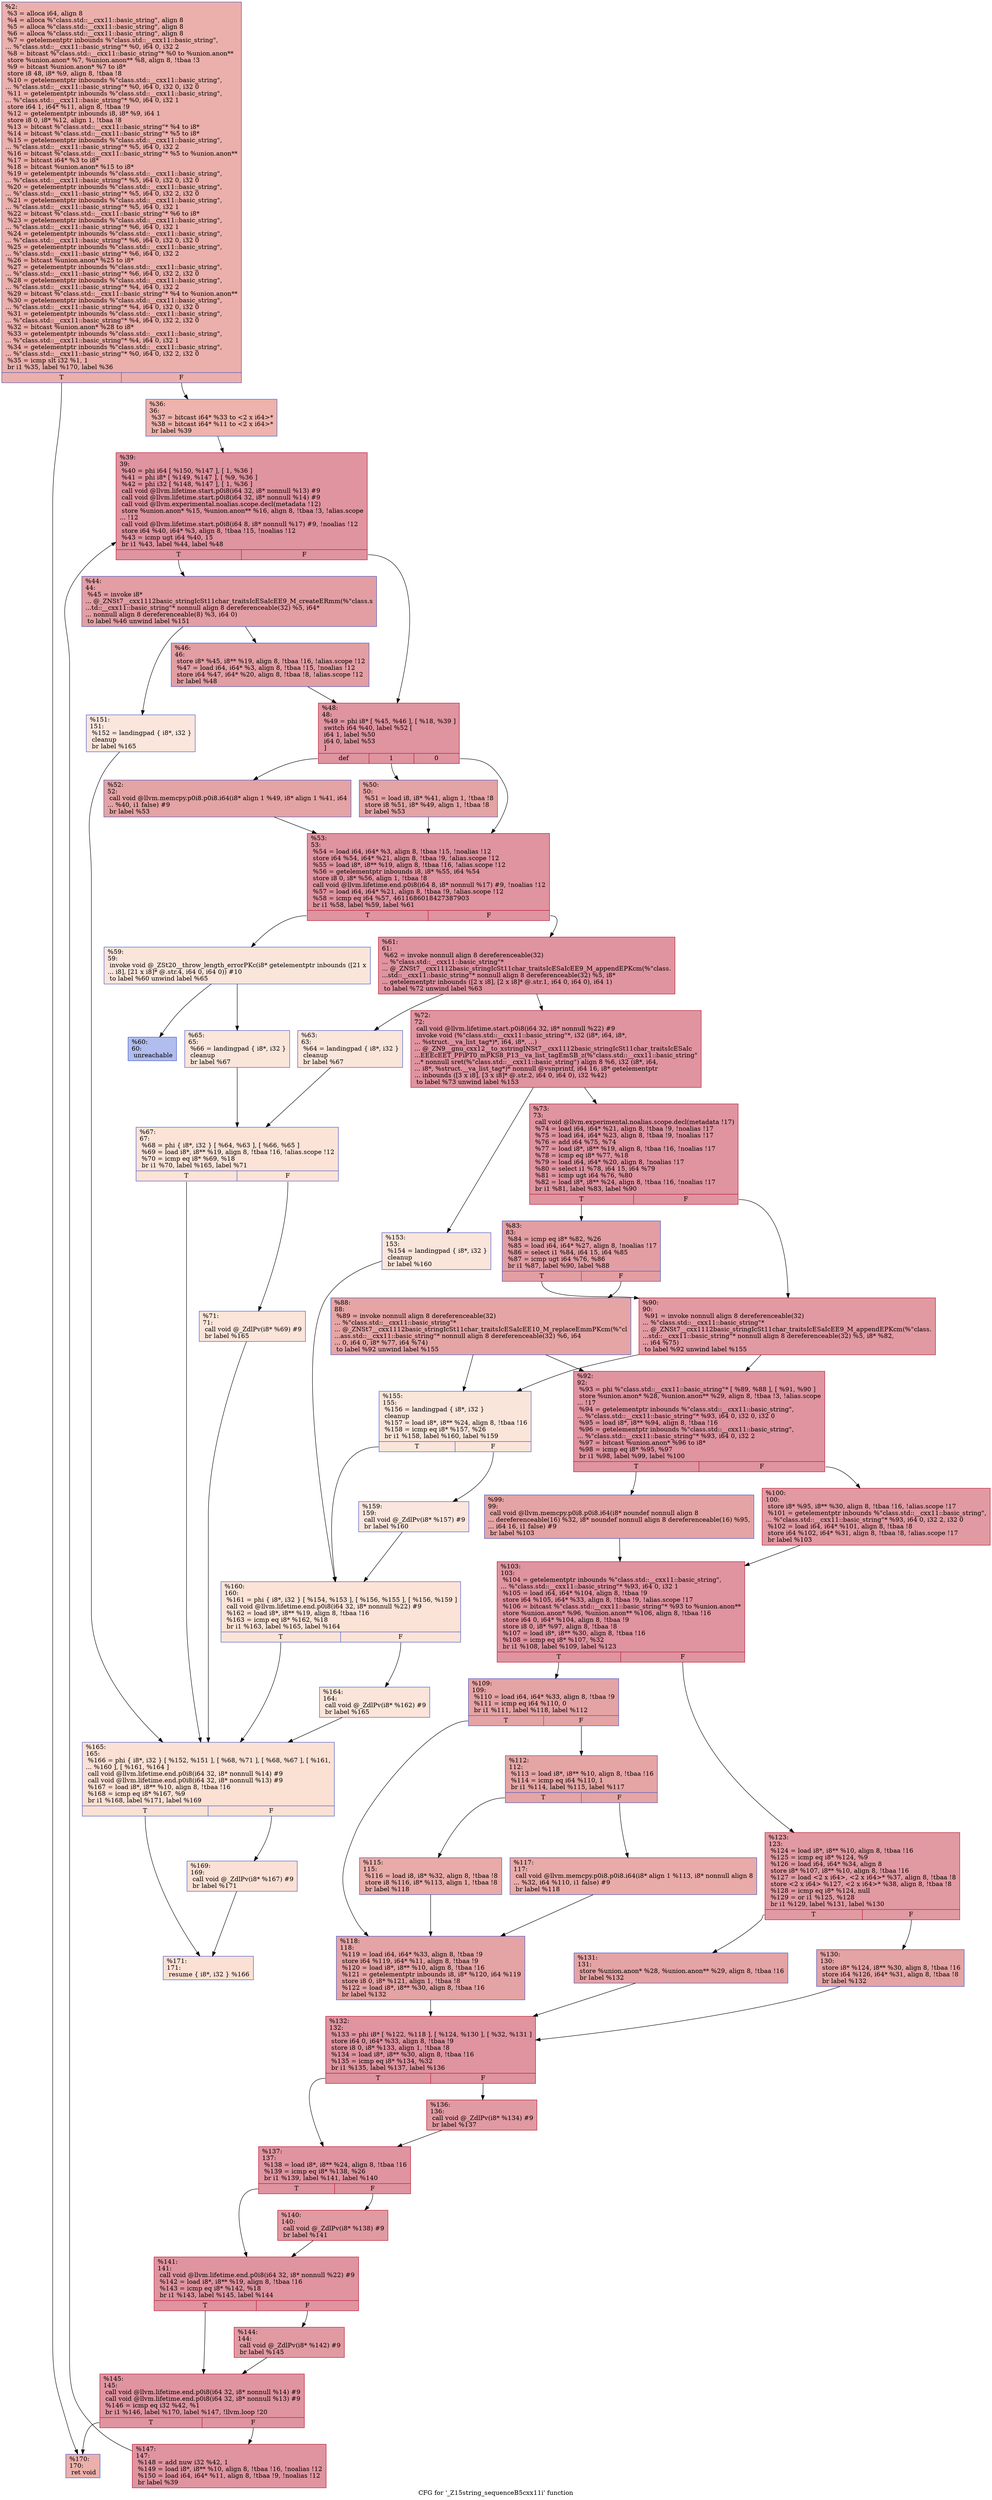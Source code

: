 digraph "CFG for '_Z15string_sequenceB5cxx11i' function" {
	label="CFG for '_Z15string_sequenceB5cxx11i' function";

	Node0x5572fa262550 [shape=record,color="#3d50c3ff", style=filled, fillcolor="#d24b4070",label="{%2:\l  %3 = alloca i64, align 8\l  %4 = alloca %\"class.std::__cxx11::basic_string\", align 8\l  %5 = alloca %\"class.std::__cxx11::basic_string\", align 8\l  %6 = alloca %\"class.std::__cxx11::basic_string\", align 8\l  %7 = getelementptr inbounds %\"class.std::__cxx11::basic_string\",\l... %\"class.std::__cxx11::basic_string\"* %0, i64 0, i32 2\l  %8 = bitcast %\"class.std::__cxx11::basic_string\"* %0 to %union.anon**\l  store %union.anon* %7, %union.anon** %8, align 8, !tbaa !3\l  %9 = bitcast %union.anon* %7 to i8*\l  store i8 48, i8* %9, align 8, !tbaa !8\l  %10 = getelementptr inbounds %\"class.std::__cxx11::basic_string\",\l... %\"class.std::__cxx11::basic_string\"* %0, i64 0, i32 0, i32 0\l  %11 = getelementptr inbounds %\"class.std::__cxx11::basic_string\",\l... %\"class.std::__cxx11::basic_string\"* %0, i64 0, i32 1\l  store i64 1, i64* %11, align 8, !tbaa !9\l  %12 = getelementptr inbounds i8, i8* %9, i64 1\l  store i8 0, i8* %12, align 1, !tbaa !8\l  %13 = bitcast %\"class.std::__cxx11::basic_string\"* %4 to i8*\l  %14 = bitcast %\"class.std::__cxx11::basic_string\"* %5 to i8*\l  %15 = getelementptr inbounds %\"class.std::__cxx11::basic_string\",\l... %\"class.std::__cxx11::basic_string\"* %5, i64 0, i32 2\l  %16 = bitcast %\"class.std::__cxx11::basic_string\"* %5 to %union.anon**\l  %17 = bitcast i64* %3 to i8*\l  %18 = bitcast %union.anon* %15 to i8*\l  %19 = getelementptr inbounds %\"class.std::__cxx11::basic_string\",\l... %\"class.std::__cxx11::basic_string\"* %5, i64 0, i32 0, i32 0\l  %20 = getelementptr inbounds %\"class.std::__cxx11::basic_string\",\l... %\"class.std::__cxx11::basic_string\"* %5, i64 0, i32 2, i32 0\l  %21 = getelementptr inbounds %\"class.std::__cxx11::basic_string\",\l... %\"class.std::__cxx11::basic_string\"* %5, i64 0, i32 1\l  %22 = bitcast %\"class.std::__cxx11::basic_string\"* %6 to i8*\l  %23 = getelementptr inbounds %\"class.std::__cxx11::basic_string\",\l... %\"class.std::__cxx11::basic_string\"* %6, i64 0, i32 1\l  %24 = getelementptr inbounds %\"class.std::__cxx11::basic_string\",\l... %\"class.std::__cxx11::basic_string\"* %6, i64 0, i32 0, i32 0\l  %25 = getelementptr inbounds %\"class.std::__cxx11::basic_string\",\l... %\"class.std::__cxx11::basic_string\"* %6, i64 0, i32 2\l  %26 = bitcast %union.anon* %25 to i8*\l  %27 = getelementptr inbounds %\"class.std::__cxx11::basic_string\",\l... %\"class.std::__cxx11::basic_string\"* %6, i64 0, i32 2, i32 0\l  %28 = getelementptr inbounds %\"class.std::__cxx11::basic_string\",\l... %\"class.std::__cxx11::basic_string\"* %4, i64 0, i32 2\l  %29 = bitcast %\"class.std::__cxx11::basic_string\"* %4 to %union.anon**\l  %30 = getelementptr inbounds %\"class.std::__cxx11::basic_string\",\l... %\"class.std::__cxx11::basic_string\"* %4, i64 0, i32 0, i32 0\l  %31 = getelementptr inbounds %\"class.std::__cxx11::basic_string\",\l... %\"class.std::__cxx11::basic_string\"* %4, i64 0, i32 2, i32 0\l  %32 = bitcast %union.anon* %28 to i8*\l  %33 = getelementptr inbounds %\"class.std::__cxx11::basic_string\",\l... %\"class.std::__cxx11::basic_string\"* %4, i64 0, i32 1\l  %34 = getelementptr inbounds %\"class.std::__cxx11::basic_string\",\l... %\"class.std::__cxx11::basic_string\"* %0, i64 0, i32 2, i32 0\l  %35 = icmp slt i32 %1, 1\l  br i1 %35, label %170, label %36\l|{<s0>T|<s1>F}}"];
	Node0x5572fa262550:s0 -> Node0x5572fa262d00;
	Node0x5572fa262550:s1 -> Node0x5572fa265630;
	Node0x5572fa265630 [shape=record,color="#3d50c3ff", style=filled, fillcolor="#d6524470",label="{%36:\l36:                                               \l  %37 = bitcast i64* %33 to \<2 x i64\>*\l  %38 = bitcast i64* %11 to \<2 x i64\>*\l  br label %39\l}"];
	Node0x5572fa265630 -> Node0x5572fa265e60;
	Node0x5572fa265e60 [shape=record,color="#b70d28ff", style=filled, fillcolor="#b70d2870",label="{%39:\l39:                                               \l  %40 = phi i64 [ %150, %147 ], [ 1, %36 ]\l  %41 = phi i8* [ %149, %147 ], [ %9, %36 ]\l  %42 = phi i32 [ %148, %147 ], [ 1, %36 ]\l  call void @llvm.lifetime.start.p0i8(i64 32, i8* nonnull %13) #9\l  call void @llvm.lifetime.start.p0i8(i64 32, i8* nonnull %14) #9\l  call void @llvm.experimental.noalias.scope.decl(metadata !12)\l  store %union.anon* %15, %union.anon** %16, align 8, !tbaa !3, !alias.scope\l... !12\l  call void @llvm.lifetime.start.p0i8(i64 8, i8* nonnull %17) #9, !noalias !12\l  store i64 %40, i64* %3, align 8, !tbaa !15, !noalias !12\l  %43 = icmp ugt i64 %40, 15\l  br i1 %43, label %44, label %48\l|{<s0>T|<s1>F}}"];
	Node0x5572fa265e60:s0 -> Node0x5572fa267fe0;
	Node0x5572fa265e60:s1 -> Node0x5572fa268070;
	Node0x5572fa267fe0 [shape=record,color="#3d50c3ff", style=filled, fillcolor="#be242e70",label="{%44:\l44:                                               \l  %45 = invoke i8*\l... @_ZNSt7__cxx1112basic_stringIcSt11char_traitsIcESaIcEE9_M_createERmm(%\"class.s\l...td::__cxx11::basic_string\"* nonnull align 8 dereferenceable(32) %5, i64*\l... nonnull align 8 dereferenceable(8) %3, i64 0)\l          to label %46 unwind label %151\l}"];
	Node0x5572fa267fe0 -> Node0x5572fa2682a0;
	Node0x5572fa267fe0 -> Node0x5572fa2682f0;
	Node0x5572fa2682a0 [shape=record,color="#3d50c3ff", style=filled, fillcolor="#be242e70",label="{%46:\l46:                                               \l  store i8* %45, i8** %19, align 8, !tbaa !16, !alias.scope !12\l  %47 = load i64, i64* %3, align 8, !tbaa !15, !noalias !12\l  store i64 %47, i64* %20, align 8, !tbaa !8, !alias.scope !12\l  br label %48\l}"];
	Node0x5572fa2682a0 -> Node0x5572fa268070;
	Node0x5572fa268070 [shape=record,color="#b70d28ff", style=filled, fillcolor="#b70d2870",label="{%48:\l48:                                               \l  %49 = phi i8* [ %45, %46 ], [ %18, %39 ]\l  switch i64 %40, label %52 [\l    i64 1, label %50\l    i64 0, label %53\l  ]\l|{<s0>def|<s1>1|<s2>0}}"];
	Node0x5572fa268070:s0 -> Node0x5572fa269040;
	Node0x5572fa268070:s1 -> Node0x5572fa269090;
	Node0x5572fa268070:s2 -> Node0x5572fa269120;
	Node0x5572fa269090 [shape=record,color="#3d50c3ff", style=filled, fillcolor="#c32e3170",label="{%50:\l50:                                               \l  %51 = load i8, i8* %41, align 1, !tbaa !8\l  store i8 %51, i8* %49, align 1, !tbaa !8\l  br label %53\l}"];
	Node0x5572fa269090 -> Node0x5572fa269120;
	Node0x5572fa269040 [shape=record,color="#3d50c3ff", style=filled, fillcolor="#c32e3170",label="{%52:\l52:                                               \l  call void @llvm.memcpy.p0i8.p0i8.i64(i8* align 1 %49, i8* align 1 %41, i64\l... %40, i1 false) #9\l  br label %53\l}"];
	Node0x5572fa269040 -> Node0x5572fa269120;
	Node0x5572fa269120 [shape=record,color="#b70d28ff", style=filled, fillcolor="#b70d2870",label="{%53:\l53:                                               \l  %54 = load i64, i64* %3, align 8, !tbaa !15, !noalias !12\l  store i64 %54, i64* %21, align 8, !tbaa !9, !alias.scope !12\l  %55 = load i8*, i8** %19, align 8, !tbaa !16, !alias.scope !12\l  %56 = getelementptr inbounds i8, i8* %55, i64 %54\l  store i8 0, i8* %56, align 1, !tbaa !8\l  call void @llvm.lifetime.end.p0i8(i64 8, i8* nonnull %17) #9, !noalias !12\l  %57 = load i64, i64* %21, align 8, !tbaa !9, !alias.scope !12\l  %58 = icmp eq i64 %57, 4611686018427387903\l  br i1 %58, label %59, label %61\l|{<s0>T|<s1>F}}"];
	Node0x5572fa269120:s0 -> Node0x5572fa26aa80;
	Node0x5572fa269120:s1 -> Node0x5572fa26ab10;
	Node0x5572fa26aa80 [shape=record,color="#3d50c3ff", style=filled, fillcolor="#f4c5ad70",label="{%59:\l59:                                               \l  invoke void @_ZSt20__throw_length_errorPKc(i8* getelementptr inbounds ([21 x\l... i8], [21 x i8]* @.str.4, i64 0, i64 0)) #10\l          to label %60 unwind label %65\l}"];
	Node0x5572fa26aa80 -> Node0x5572fa26ad10;
	Node0x5572fa26aa80 -> Node0x5572fa26ad60;
	Node0x5572fa26ad10 [shape=record,color="#3d50c3ff", style=filled, fillcolor="#4f69d970",label="{%60:\l60:                                               \l  unreachable\l}"];
	Node0x5572fa26ab10 [shape=record,color="#b70d28ff", style=filled, fillcolor="#b70d2870",label="{%61:\l61:                                               \l  %62 = invoke nonnull align 8 dereferenceable(32)\l... %\"class.std::__cxx11::basic_string\"*\l... @_ZNSt7__cxx1112basic_stringIcSt11char_traitsIcESaIcEE9_M_appendEPKcm(%\"class.\l...std::__cxx11::basic_string\"* nonnull align 8 dereferenceable(32) %5, i8*\l... getelementptr inbounds ([2 x i8], [2 x i8]* @.str.1, i64 0, i64 0), i64 1)\l          to label %72 unwind label %63\l}"];
	Node0x5572fa26ab10 -> Node0x5572fa26b1c0;
	Node0x5572fa26ab10 -> Node0x5572fa26b210;
	Node0x5572fa26b210 [shape=record,color="#3d50c3ff", style=filled, fillcolor="#f4c5ad70",label="{%63:\l63:                                               \l  %64 = landingpad \{ i8*, i32 \}\l          cleanup\l  br label %67\l}"];
	Node0x5572fa26b210 -> Node0x5572fa26bb50;
	Node0x5572fa26ad60 [shape=record,color="#3d50c3ff", style=filled, fillcolor="#f4c5ad70",label="{%65:\l65:                                               \l  %66 = landingpad \{ i8*, i32 \}\l          cleanup\l  br label %67\l}"];
	Node0x5572fa26ad60 -> Node0x5572fa26bb50;
	Node0x5572fa26bb50 [shape=record,color="#3d50c3ff", style=filled, fillcolor="#f6bfa670",label="{%67:\l67:                                               \l  %68 = phi \{ i8*, i32 \} [ %64, %63 ], [ %66, %65 ]\l  %69 = load i8*, i8** %19, align 8, !tbaa !16, !alias.scope !12\l  %70 = icmp eq i8* %69, %18\l  br i1 %70, label %165, label %71\l|{<s0>T|<s1>F}}"];
	Node0x5572fa26bb50:s0 -> Node0x5572fa26be80;
	Node0x5572fa26bb50:s1 -> Node0x5572fa26bed0;
	Node0x5572fa26bed0 [shape=record,color="#3d50c3ff", style=filled, fillcolor="#f5c1a970",label="{%71:\l71:                                               \l  call void @_ZdlPv(i8* %69) #9\l  br label %165\l}"];
	Node0x5572fa26bed0 -> Node0x5572fa26be80;
	Node0x5572fa26b1c0 [shape=record,color="#b70d28ff", style=filled, fillcolor="#b70d2870",label="{%72:\l72:                                               \l  call void @llvm.lifetime.start.p0i8(i64 32, i8* nonnull %22) #9\l  invoke void (%\"class.std::__cxx11::basic_string\"*, i32 (i8*, i64, i8*,\l... %struct.__va_list_tag*)*, i64, i8*, ...)\l... @_ZN9__gnu_cxx12__to_xstringINSt7__cxx1112basic_stringIcSt11char_traitsIcESaIc\l...EEEcEET_PFiPT0_mPKS8_P13__va_list_tagEmSB_z(%\"class.std::__cxx11::basic_string\"\l...* nonnull sret(%\"class.std::__cxx11::basic_string\") align 8 %6, i32 (i8*, i64,\l... i8*, %struct.__va_list_tag*)* nonnull @vsnprintf, i64 16, i8* getelementptr\l... inbounds ([3 x i8], [3 x i8]* @.str.2, i64 0, i64 0), i32 %42)\l          to label %73 unwind label %153\l}"];
	Node0x5572fa26b1c0 -> Node0x5572fa26c6e0;
	Node0x5572fa26b1c0 -> Node0x5572fa26c730;
	Node0x5572fa26c6e0 [shape=record,color="#b70d28ff", style=filled, fillcolor="#b70d2870",label="{%73:\l73:                                               \l  call void @llvm.experimental.noalias.scope.decl(metadata !17)\l  %74 = load i64, i64* %21, align 8, !tbaa !9, !noalias !17\l  %75 = load i64, i64* %23, align 8, !tbaa !9, !noalias !17\l  %76 = add i64 %75, %74\l  %77 = load i8*, i8** %19, align 8, !tbaa !16, !noalias !17\l  %78 = icmp eq i8* %77, %18\l  %79 = load i64, i64* %20, align 8, !noalias !17\l  %80 = select i1 %78, i64 15, i64 %79\l  %81 = icmp ugt i64 %76, %80\l  %82 = load i8*, i8** %24, align 8, !tbaa !16, !noalias !17\l  br i1 %81, label %83, label %90\l|{<s0>T|<s1>F}}"];
	Node0x5572fa26c6e0:s0 -> Node0x5572fa26d830;
	Node0x5572fa26c6e0:s1 -> Node0x5572fa26d8c0;
	Node0x5572fa26d830 [shape=record,color="#3d50c3ff", style=filled, fillcolor="#be242e70",label="{%83:\l83:                                               \l  %84 = icmp eq i8* %82, %26\l  %85 = load i64, i64* %27, align 8, !noalias !17\l  %86 = select i1 %84, i64 15, i64 %85\l  %87 = icmp ugt i64 %76, %86\l  br i1 %87, label %90, label %88\l|{<s0>T|<s1>F}}"];
	Node0x5572fa26d830:s0 -> Node0x5572fa26d8c0;
	Node0x5572fa26d830:s1 -> Node0x5572fa26dc40;
	Node0x5572fa26dc40 [shape=record,color="#3d50c3ff", style=filled, fillcolor="#c5333470",label="{%88:\l88:                                               \l  %89 = invoke nonnull align 8 dereferenceable(32)\l... %\"class.std::__cxx11::basic_string\"*\l... @_ZNSt7__cxx1112basic_stringIcSt11char_traitsIcESaIcEE10_M_replaceEmmPKcm(%\"cl\l...ass.std::__cxx11::basic_string\"* nonnull align 8 dereferenceable(32) %6, i64\l... 0, i64 0, i8* %77, i64 %74)\l          to label %92 unwind label %155\l}"];
	Node0x5572fa26dc40 -> Node0x5572fa26dda0;
	Node0x5572fa26dc40 -> Node0x5572fa26ddf0;
	Node0x5572fa26d8c0 [shape=record,color="#b70d28ff", style=filled, fillcolor="#bb1b2c70",label="{%90:\l90:                                               \l  %91 = invoke nonnull align 8 dereferenceable(32)\l... %\"class.std::__cxx11::basic_string\"*\l... @_ZNSt7__cxx1112basic_stringIcSt11char_traitsIcESaIcEE9_M_appendEPKcm(%\"class.\l...std::__cxx11::basic_string\"* nonnull align 8 dereferenceable(32) %5, i8* %82,\l... i64 %75)\l          to label %92 unwind label %155\l}"];
	Node0x5572fa26d8c0 -> Node0x5572fa26dda0;
	Node0x5572fa26d8c0 -> Node0x5572fa26ddf0;
	Node0x5572fa26dda0 [shape=record,color="#b70d28ff", style=filled, fillcolor="#b70d2870",label="{%92:\l92:                                               \l  %93 = phi %\"class.std::__cxx11::basic_string\"* [ %89, %88 ], [ %91, %90 ]\l  store %union.anon* %28, %union.anon** %29, align 8, !tbaa !3, !alias.scope\l... !17\l  %94 = getelementptr inbounds %\"class.std::__cxx11::basic_string\",\l... %\"class.std::__cxx11::basic_string\"* %93, i64 0, i32 0, i32 0\l  %95 = load i8*, i8** %94, align 8, !tbaa !16\l  %96 = getelementptr inbounds %\"class.std::__cxx11::basic_string\",\l... %\"class.std::__cxx11::basic_string\"* %93, i64 0, i32 2\l  %97 = bitcast %union.anon* %96 to i8*\l  %98 = icmp eq i8* %95, %97\l  br i1 %98, label %99, label %100\l|{<s0>T|<s1>F}}"];
	Node0x5572fa26dda0:s0 -> Node0x5572fa26e700;
	Node0x5572fa26dda0:s1 -> Node0x5572fa26e750;
	Node0x5572fa26e700 [shape=record,color="#3d50c3ff", style=filled, fillcolor="#c32e3170",label="{%99:\l99:                                               \l  call void @llvm.memcpy.p0i8.p0i8.i64(i8* noundef nonnull align 8\l... dereferenceable(16) %32, i8* noundef nonnull align 8 dereferenceable(16) %95,\l... i64 16, i1 false) #9\l  br label %103\l}"];
	Node0x5572fa26e700 -> Node0x5572fa26ea90;
	Node0x5572fa26e750 [shape=record,color="#b70d28ff", style=filled, fillcolor="#bb1b2c70",label="{%100:\l100:                                              \l  store i8* %95, i8** %30, align 8, !tbaa !16, !alias.scope !17\l  %101 = getelementptr inbounds %\"class.std::__cxx11::basic_string\",\l... %\"class.std::__cxx11::basic_string\"* %93, i64 0, i32 2, i32 0\l  %102 = load i64, i64* %101, align 8, !tbaa !8\l  store i64 %102, i64* %31, align 8, !tbaa !8, !alias.scope !17\l  br label %103\l}"];
	Node0x5572fa26e750 -> Node0x5572fa26ea90;
	Node0x5572fa26ea90 [shape=record,color="#b70d28ff", style=filled, fillcolor="#b70d2870",label="{%103:\l103:                                              \l  %104 = getelementptr inbounds %\"class.std::__cxx11::basic_string\",\l... %\"class.std::__cxx11::basic_string\"* %93, i64 0, i32 1\l  %105 = load i64, i64* %104, align 8, !tbaa !9\l  store i64 %105, i64* %33, align 8, !tbaa !9, !alias.scope !17\l  %106 = bitcast %\"class.std::__cxx11::basic_string\"* %93 to %union.anon**\l  store %union.anon* %96, %union.anon** %106, align 8, !tbaa !16\l  store i64 0, i64* %104, align 8, !tbaa !9\l  store i8 0, i8* %97, align 8, !tbaa !8\l  %107 = load i8*, i8** %30, align 8, !tbaa !16\l  %108 = icmp eq i8* %107, %32\l  br i1 %108, label %109, label %123\l|{<s0>T|<s1>F}}"];
	Node0x5572fa26ea90:s0 -> Node0x5572fa26f350;
	Node0x5572fa26ea90:s1 -> Node0x5572fa26f3e0;
	Node0x5572fa26f350 [shape=record,color="#3d50c3ff", style=filled, fillcolor="#c32e3170",label="{%109:\l109:                                              \l  %110 = load i64, i64* %33, align 8, !tbaa !9\l  %111 = icmp eq i64 %110, 0\l  br i1 %111, label %118, label %112\l|{<s0>T|<s1>F}}"];
	Node0x5572fa26f350:s0 -> Node0x5572fa26f620;
	Node0x5572fa26f350:s1 -> Node0x5572fa26f670;
	Node0x5572fa26f670 [shape=record,color="#3d50c3ff", style=filled, fillcolor="#c5333470",label="{%112:\l112:                                              \l  %113 = load i8*, i8** %10, align 8, !tbaa !16\l  %114 = icmp eq i64 %110, 1\l  br i1 %114, label %115, label %117\l|{<s0>T|<s1>F}}"];
	Node0x5572fa26f670:s0 -> Node0x5572fa26f8b0;
	Node0x5572fa26f670:s1 -> Node0x5572fa26f900;
	Node0x5572fa26f8b0 [shape=record,color="#3d50c3ff", style=filled, fillcolor="#cc403a70",label="{%115:\l115:                                              \l  %116 = load i8, i8* %32, align 8, !tbaa !8\l  store i8 %116, i8* %113, align 1, !tbaa !8\l  br label %118\l}"];
	Node0x5572fa26f8b0 -> Node0x5572fa26f620;
	Node0x5572fa26f900 [shape=record,color="#3d50c3ff", style=filled, fillcolor="#cc403a70",label="{%117:\l117:                                              \l  call void @llvm.memcpy.p0i8.p0i8.i64(i8* align 1 %113, i8* nonnull align 8\l... %32, i64 %110, i1 false) #9\l  br label %118\l}"];
	Node0x5572fa26f900 -> Node0x5572fa26f620;
	Node0x5572fa26f620 [shape=record,color="#3d50c3ff", style=filled, fillcolor="#c32e3170",label="{%118:\l118:                                              \l  %119 = load i64, i64* %33, align 8, !tbaa !9\l  store i64 %119, i64* %11, align 8, !tbaa !9\l  %120 = load i8*, i8** %10, align 8, !tbaa !16\l  %121 = getelementptr inbounds i8, i8* %120, i64 %119\l  store i8 0, i8* %121, align 1, !tbaa !8\l  %122 = load i8*, i8** %30, align 8, !tbaa !16\l  br label %132\l}"];
	Node0x5572fa26f620 -> Node0x5572fa2700f0;
	Node0x5572fa26f3e0 [shape=record,color="#b70d28ff", style=filled, fillcolor="#bb1b2c70",label="{%123:\l123:                                              \l  %124 = load i8*, i8** %10, align 8, !tbaa !16\l  %125 = icmp eq i8* %124, %9\l  %126 = load i64, i64* %34, align 8\l  store i8* %107, i8** %10, align 8, !tbaa !16\l  %127 = load \<2 x i64\>, \<2 x i64\>* %37, align 8, !tbaa !8\l  store \<2 x i64\> %127, \<2 x i64\>* %38, align 8, !tbaa !8\l  %128 = icmp eq i8* %124, null\l  %129 = or i1 %125, %128\l  br i1 %129, label %131, label %130\l|{<s0>T|<s1>F}}"];
	Node0x5572fa26f3e0:s0 -> Node0x5572fa263b30;
	Node0x5572fa26f3e0:s1 -> Node0x5572fa271830;
	Node0x5572fa271830 [shape=record,color="#3d50c3ff", style=filled, fillcolor="#c32e3170",label="{%130:\l130:                                              \l  store i8* %124, i8** %30, align 8, !tbaa !16\l  store i64 %126, i64* %31, align 8, !tbaa !8\l  br label %132\l}"];
	Node0x5572fa271830 -> Node0x5572fa2700f0;
	Node0x5572fa263b30 [shape=record,color="#3d50c3ff", style=filled, fillcolor="#c32e3170",label="{%131:\l131:                                              \l  store %union.anon* %28, %union.anon** %29, align 8, !tbaa !16\l  br label %132\l}"];
	Node0x5572fa263b30 -> Node0x5572fa2700f0;
	Node0x5572fa2700f0 [shape=record,color="#b70d28ff", style=filled, fillcolor="#b70d2870",label="{%132:\l132:                                              \l  %133 = phi i8* [ %122, %118 ], [ %124, %130 ], [ %32, %131 ]\l  store i64 0, i64* %33, align 8, !tbaa !9\l  store i8 0, i8* %133, align 1, !tbaa !8\l  %134 = load i8*, i8** %30, align 8, !tbaa !16\l  %135 = icmp eq i8* %134, %32\l  br i1 %135, label %137, label %136\l|{<s0>T|<s1>F}}"];
	Node0x5572fa2700f0:s0 -> Node0x5572fa271eb0;
	Node0x5572fa2700f0:s1 -> Node0x5572fa271f00;
	Node0x5572fa271f00 [shape=record,color="#b70d28ff", style=filled, fillcolor="#bb1b2c70",label="{%136:\l136:                                              \l  call void @_ZdlPv(i8* %134) #9\l  br label %137\l}"];
	Node0x5572fa271f00 -> Node0x5572fa271eb0;
	Node0x5572fa271eb0 [shape=record,color="#b70d28ff", style=filled, fillcolor="#b70d2870",label="{%137:\l137:                                              \l  %138 = load i8*, i8** %24, align 8, !tbaa !16\l  %139 = icmp eq i8* %138, %26\l  br i1 %139, label %141, label %140\l|{<s0>T|<s1>F}}"];
	Node0x5572fa271eb0:s0 -> Node0x5572fa272280;
	Node0x5572fa271eb0:s1 -> Node0x5572fa2722d0;
	Node0x5572fa2722d0 [shape=record,color="#b70d28ff", style=filled, fillcolor="#bb1b2c70",label="{%140:\l140:                                              \l  call void @_ZdlPv(i8* %138) #9\l  br label %141\l}"];
	Node0x5572fa2722d0 -> Node0x5572fa272280;
	Node0x5572fa272280 [shape=record,color="#b70d28ff", style=filled, fillcolor="#b70d2870",label="{%141:\l141:                                              \l  call void @llvm.lifetime.end.p0i8(i64 32, i8* nonnull %22) #9\l  %142 = load i8*, i8** %19, align 8, !tbaa !16\l  %143 = icmp eq i8* %142, %18\l  br i1 %143, label %145, label %144\l|{<s0>T|<s1>F}}"];
	Node0x5572fa272280:s0 -> Node0x5572fa2727a0;
	Node0x5572fa272280:s1 -> Node0x5572fa2727f0;
	Node0x5572fa2727f0 [shape=record,color="#b70d28ff", style=filled, fillcolor="#bb1b2c70",label="{%144:\l144:                                              \l  call void @_ZdlPv(i8* %142) #9\l  br label %145\l}"];
	Node0x5572fa2727f0 -> Node0x5572fa2727a0;
	Node0x5572fa2727a0 [shape=record,color="#b70d28ff", style=filled, fillcolor="#b70d2870",label="{%145:\l145:                                              \l  call void @llvm.lifetime.end.p0i8(i64 32, i8* nonnull %14) #9\l  call void @llvm.lifetime.end.p0i8(i64 32, i8* nonnull %13) #9\l  %146 = icmp eq i32 %42, %1\l  br i1 %146, label %170, label %147, !llvm.loop !20\l|{<s0>T|<s1>F}}"];
	Node0x5572fa2727a0:s0 -> Node0x5572fa262d00;
	Node0x5572fa2727a0:s1 -> Node0x5572fa265f50;
	Node0x5572fa265f50 [shape=record,color="#b70d28ff", style=filled, fillcolor="#b70d2870",label="{%147:\l147:                                              \l  %148 = add nuw i32 %42, 1\l  %149 = load i8*, i8** %10, align 8, !tbaa !16, !noalias !12\l  %150 = load i64, i64* %11, align 8, !tbaa !9, !noalias !12\l  br label %39\l}"];
	Node0x5572fa265f50 -> Node0x5572fa265e60;
	Node0x5572fa2682f0 [shape=record,color="#3d50c3ff", style=filled, fillcolor="#f3c7b170",label="{%151:\l151:                                              \l  %152 = landingpad \{ i8*, i32 \}\l          cleanup\l  br label %165\l}"];
	Node0x5572fa2682f0 -> Node0x5572fa26be80;
	Node0x5572fa26c730 [shape=record,color="#3d50c3ff", style=filled, fillcolor="#f4c5ad70",label="{%153:\l153:                                              \l  %154 = landingpad \{ i8*, i32 \}\l          cleanup\l  br label %160\l}"];
	Node0x5572fa26c730 -> Node0x5572fa2731a0;
	Node0x5572fa26ddf0 [shape=record,color="#3d50c3ff", style=filled, fillcolor="#f4c5ad70",label="{%155:\l155:                                              \l  %156 = landingpad \{ i8*, i32 \}\l          cleanup\l  %157 = load i8*, i8** %24, align 8, !tbaa !16\l  %158 = icmp eq i8* %157, %26\l  br i1 %158, label %160, label %159\l|{<s0>T|<s1>F}}"];
	Node0x5572fa26ddf0:s0 -> Node0x5572fa2731a0;
	Node0x5572fa26ddf0:s1 -> Node0x5572fa2733d0;
	Node0x5572fa2733d0 [shape=record,color="#3d50c3ff", style=filled, fillcolor="#f3c7b170",label="{%159:\l159:                                              \l  call void @_ZdlPv(i8* %157) #9\l  br label %160\l}"];
	Node0x5572fa2733d0 -> Node0x5572fa2731a0;
	Node0x5572fa2731a0 [shape=record,color="#3d50c3ff", style=filled, fillcolor="#f6bfa670",label="{%160:\l160:                                              \l  %161 = phi \{ i8*, i32 \} [ %154, %153 ], [ %156, %155 ], [ %156, %159 ]\l  call void @llvm.lifetime.end.p0i8(i64 32, i8* nonnull %22) #9\l  %162 = load i8*, i8** %19, align 8, !tbaa !16\l  %163 = icmp eq i8* %162, %18\l  br i1 %163, label %165, label %164\l|{<s0>T|<s1>F}}"];
	Node0x5572fa2731a0:s0 -> Node0x5572fa26be80;
	Node0x5572fa2731a0:s1 -> Node0x5572fa273990;
	Node0x5572fa273990 [shape=record,color="#3d50c3ff", style=filled, fillcolor="#f5c1a970",label="{%164:\l164:                                              \l  call void @_ZdlPv(i8* %162) #9\l  br label %165\l}"];
	Node0x5572fa273990 -> Node0x5572fa26be80;
	Node0x5572fa26be80 [shape=record,color="#3d50c3ff", style=filled, fillcolor="#f7b99e70",label="{%165:\l165:                                              \l  %166 = phi \{ i8*, i32 \} [ %152, %151 ], [ %68, %71 ], [ %68, %67 ], [ %161,\l... %160 ], [ %161, %164 ]\l  call void @llvm.lifetime.end.p0i8(i64 32, i8* nonnull %14) #9\l  call void @llvm.lifetime.end.p0i8(i64 32, i8* nonnull %13) #9\l  %167 = load i8*, i8** %10, align 8, !tbaa !16\l  %168 = icmp eq i8* %167, %9\l  br i1 %168, label %171, label %169\l|{<s0>T|<s1>F}}"];
	Node0x5572fa26be80:s0 -> Node0x5572fa274090;
	Node0x5572fa26be80:s1 -> Node0x5572fa2740e0;
	Node0x5572fa2740e0 [shape=record,color="#3d50c3ff", style=filled, fillcolor="#f7bca170",label="{%169:\l169:                                              \l  call void @_ZdlPv(i8* %167) #9\l  br label %171\l}"];
	Node0x5572fa2740e0 -> Node0x5572fa274090;
	Node0x5572fa262d00 [shape=record,color="#3d50c3ff", style=filled, fillcolor="#d24b4070",label="{%170:\l170:                                              \l  ret void\l}"];
	Node0x5572fa274090 [shape=record,color="#3d50c3ff", style=filled, fillcolor="#f7b99e70",label="{%171:\l171:                                              \l  resume \{ i8*, i32 \} %166\l}"];
}
